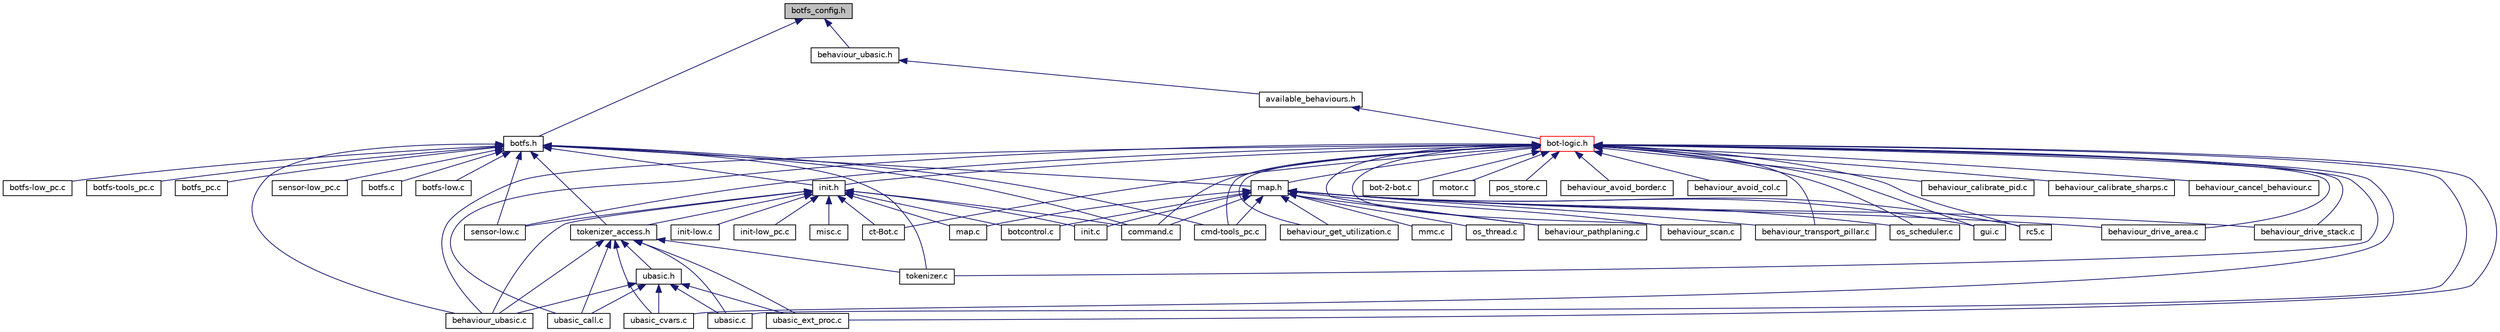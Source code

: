 digraph G
{
  edge [fontname="Helvetica",fontsize="10",labelfontname="Helvetica",labelfontsize="10"];
  node [fontname="Helvetica",fontsize="10",shape=record];
  Node1 [label="botfs_config.h",height=0.2,width=0.4,color="black", fillcolor="grey75", style="filled" fontcolor="black"];
  Node1 -> Node2 [dir="back",color="midnightblue",fontsize="10",style="solid",fontname="Helvetica"];
  Node2 [label="botfs.h",height=0.2,width=0.4,color="black", fillcolor="white", style="filled",URL="$botfs_8h.html",tooltip="Dateisystem BotFS."];
  Node2 -> Node3 [dir="back",color="midnightblue",fontsize="10",style="solid",fontname="Helvetica"];
  Node3 [label="botfs.c",height=0.2,width=0.4,color="black", fillcolor="white", style="filled",URL="$botfs_8c.html",tooltip="Dateisystem BotFS."];
  Node2 -> Node4 [dir="back",color="midnightblue",fontsize="10",style="solid",fontname="Helvetica"];
  Node4 [label="command.c",height=0.2,width=0.4,color="black", fillcolor="white", style="filled",URL="$command_8c.html",tooltip="Kommando-Management."];
  Node2 -> Node5 [dir="back",color="midnightblue",fontsize="10",style="solid",fontname="Helvetica"];
  Node5 [label="behaviour_ubasic.c",height=0.2,width=0.4,color="black", fillcolor="white", style="filled",URL="$behaviour__ubasic_8c.html",tooltip="Basic-Interpreter als Verhalten."];
  Node2 -> Node6 [dir="back",color="midnightblue",fontsize="10",style="solid",fontname="Helvetica"];
  Node6 [label="tokenizer.c",height=0.2,width=0.4,color="black", fillcolor="white", style="filled",URL="$tokenizer_8c.html"];
  Node2 -> Node7 [dir="back",color="midnightblue",fontsize="10",style="solid",fontname="Helvetica"];
  Node7 [label="init.h",height=0.2,width=0.4,color="black", fillcolor="white", style="filled",URL="$init_8h.html",tooltip="Initialisierungsroutinen."];
  Node7 -> Node8 [dir="back",color="midnightblue",fontsize="10",style="solid",fontname="Helvetica"];
  Node8 [label="botcontrol.c",height=0.2,width=0.4,color="black", fillcolor="white", style="filled",URL="$botcontrol_8c.html",tooltip="High-level Steuerungsroutinen, z.B."];
  Node7 -> Node4 [dir="back",color="midnightblue",fontsize="10",style="solid",fontname="Helvetica"];
  Node7 -> Node9 [dir="back",color="midnightblue",fontsize="10",style="solid",fontname="Helvetica"];
  Node9 [label="ct-Bot.c",height=0.2,width=0.4,color="black", fillcolor="white", style="filled",URL="$ct-Bot_8c.html",tooltip="Bot-Hauptprogramm."];
  Node7 -> Node10 [dir="back",color="midnightblue",fontsize="10",style="solid",fontname="Helvetica"];
  Node10 [label="init.c",height=0.2,width=0.4,color="black", fillcolor="white", style="filled",URL="$init_8c.html",tooltip="Initialisierungsroutinen."];
  Node7 -> Node11 [dir="back",color="midnightblue",fontsize="10",style="solid",fontname="Helvetica"];
  Node11 [label="map.c",height=0.2,width=0.4,color="black", fillcolor="white", style="filled",URL="$map_8c.html",tooltip="Karte."];
  Node7 -> Node5 [dir="back",color="midnightblue",fontsize="10",style="solid",fontname="Helvetica"];
  Node7 -> Node12 [dir="back",color="midnightblue",fontsize="10",style="solid",fontname="Helvetica"];
  Node12 [label="tokenizer_access.h",height=0.2,width=0.4,color="black", fillcolor="white", style="filled",URL="$tokenizer__access_8h.html"];
  Node12 -> Node5 [dir="back",color="midnightblue",fontsize="10",style="solid",fontname="Helvetica"];
  Node12 -> Node6 [dir="back",color="midnightblue",fontsize="10",style="solid",fontname="Helvetica"];
  Node12 -> Node13 [dir="back",color="midnightblue",fontsize="10",style="solid",fontname="Helvetica"];
  Node13 [label="ubasic.c",height=0.2,width=0.4,color="black", fillcolor="white", style="filled",URL="$ubasic_8c.html"];
  Node12 -> Node14 [dir="back",color="midnightblue",fontsize="10",style="solid",fontname="Helvetica"];
  Node14 [label="ubasic_call.c",height=0.2,width=0.4,color="black", fillcolor="white", style="filled",URL="$ubasic__call_8c.html"];
  Node12 -> Node15 [dir="back",color="midnightblue",fontsize="10",style="solid",fontname="Helvetica"];
  Node15 [label="ubasic_cvars.c",height=0.2,width=0.4,color="black", fillcolor="white", style="filled",URL="$ubasic__cvars_8c.html"];
  Node12 -> Node16 [dir="back",color="midnightblue",fontsize="10",style="solid",fontname="Helvetica"];
  Node16 [label="ubasic_ext_proc.c",height=0.2,width=0.4,color="black", fillcolor="white", style="filled",URL="$ubasic__ext__proc_8c.html"];
  Node12 -> Node17 [dir="back",color="midnightblue",fontsize="10",style="solid",fontname="Helvetica"];
  Node17 [label="ubasic.h",height=0.2,width=0.4,color="black", fillcolor="white", style="filled",URL="$ubasic_8h.html"];
  Node17 -> Node5 [dir="back",color="midnightblue",fontsize="10",style="solid",fontname="Helvetica"];
  Node17 -> Node13 [dir="back",color="midnightblue",fontsize="10",style="solid",fontname="Helvetica"];
  Node17 -> Node14 [dir="back",color="midnightblue",fontsize="10",style="solid",fontname="Helvetica"];
  Node17 -> Node15 [dir="back",color="midnightblue",fontsize="10",style="solid",fontname="Helvetica"];
  Node17 -> Node16 [dir="back",color="midnightblue",fontsize="10",style="solid",fontname="Helvetica"];
  Node7 -> Node18 [dir="back",color="midnightblue",fontsize="10",style="solid",fontname="Helvetica"];
  Node18 [label="init-low.c",height=0.2,width=0.4,color="black", fillcolor="white", style="filled",URL="$init-low_8c.html",tooltip="Initialisierungsroutinen fuer MCU."];
  Node7 -> Node19 [dir="back",color="midnightblue",fontsize="10",style="solid",fontname="Helvetica"];
  Node19 [label="sensor-low.c",height=0.2,width=0.4,color="black", fillcolor="white", style="filled",URL="$sensor-low_8c.html",tooltip="Low-Level Routinen fuer die Sensor Steuerung des c&#39;t-Bots."];
  Node7 -> Node20 [dir="back",color="midnightblue",fontsize="10",style="solid",fontname="Helvetica"];
  Node20 [label="init-low_pc.c",height=0.2,width=0.4,color="black", fillcolor="white", style="filled",URL="$init-low__pc_8c.html",tooltip="Initialisierungsroutinen fuer PC."];
  Node7 -> Node21 [dir="back",color="midnightblue",fontsize="10",style="solid",fontname="Helvetica"];
  Node21 [label="misc.c",height=0.2,width=0.4,color="black", fillcolor="white", style="filled",URL="$misc_8c.html",tooltip="Sonstige Display-Anzeigefunktionen, die in keine andere Datei so richtig passen."];
  Node2 -> Node22 [dir="back",color="midnightblue",fontsize="10",style="solid",fontname="Helvetica"];
  Node22 [label="map.h",height=0.2,width=0.4,color="black", fillcolor="white", style="filled",URL="$map_8h.html",tooltip="Karte."];
  Node22 -> Node8 [dir="back",color="midnightblue",fontsize="10",style="solid",fontname="Helvetica"];
  Node22 -> Node4 [dir="back",color="midnightblue",fontsize="10",style="solid",fontname="Helvetica"];
  Node22 -> Node10 [dir="back",color="midnightblue",fontsize="10",style="solid",fontname="Helvetica"];
  Node22 -> Node11 [dir="back",color="midnightblue",fontsize="10",style="solid",fontname="Helvetica"];
  Node22 -> Node23 [dir="back",color="midnightblue",fontsize="10",style="solid",fontname="Helvetica"];
  Node23 [label="behaviour_drive_area.c",height=0.2,width=0.4,color="black", fillcolor="white", style="filled",URL="$behaviour__drive__area_8c.html",tooltip="Flaechendeckendes Fahren als Verhalten (Staubsauger)"];
  Node22 -> Node24 [dir="back",color="midnightblue",fontsize="10",style="solid",fontname="Helvetica"];
  Node24 [label="behaviour_drive_stack.c",height=0.2,width=0.4,color="black", fillcolor="white", style="filled",URL="$behaviour__drive__stack_8c.html",tooltip="Anfahren aller auf dem Stack befindlichen Punkte."];
  Node22 -> Node25 [dir="back",color="midnightblue",fontsize="10",style="solid",fontname="Helvetica"];
  Node25 [label="behaviour_get_utilization.c",height=0.2,width=0.4,color="black", fillcolor="white", style="filled",URL="$behaviour__get__utilization_8c.html",tooltip="Misst die CPU-Auslastung eines anderen Verhaltens."];
  Node22 -> Node26 [dir="back",color="midnightblue",fontsize="10",style="solid",fontname="Helvetica"];
  Node26 [label="behaviour_pathplaning.c",height=0.2,width=0.4,color="black", fillcolor="white", style="filled",URL="$behaviour__pathplaning_8c.html",tooltip="Wave-Pfadplanungsverhalten."];
  Node22 -> Node27 [dir="back",color="midnightblue",fontsize="10",style="solid",fontname="Helvetica"];
  Node27 [label="behaviour_scan.c",height=0.2,width=0.4,color="black", fillcolor="white", style="filled",URL="$behaviour__scan_8c.html",tooltip="Scannt die Umgebung und traegt sie in die Karte ein."];
  Node22 -> Node28 [dir="back",color="midnightblue",fontsize="10",style="solid",fontname="Helvetica"];
  Node28 [label="behaviour_transport_pillar.c",height=0.2,width=0.4,color="black", fillcolor="white", style="filled",URL="$behaviour__transport__pillar_8c.html",tooltip="Bot startet von einem Farb-Startpad und entdeckt die Welt, bis er auf ein anderes Farbpad stoesst..."];
  Node22 -> Node29 [dir="back",color="midnightblue",fontsize="10",style="solid",fontname="Helvetica"];
  Node29 [label="mmc.c",height=0.2,width=0.4,color="black", fillcolor="white", style="filled",URL="$mmc_8c.html",tooltip="Routinen zum Auslesen/Schreiben einer MMC-Karte."];
  Node22 -> Node30 [dir="back",color="midnightblue",fontsize="10",style="solid",fontname="Helvetica"];
  Node30 [label="os_scheduler.c",height=0.2,width=0.4,color="black", fillcolor="white", style="filled",URL="$os__scheduler_8c.html",tooltip="Mini-Scheduler fuer BotOS."];
  Node22 -> Node31 [dir="back",color="midnightblue",fontsize="10",style="solid",fontname="Helvetica"];
  Node31 [label="os_thread.c",height=0.2,width=0.4,color="black", fillcolor="white", style="filled",URL="$os__thread_8c.html",tooltip="Threadmanagement fuer BotOS."];
  Node22 -> Node32 [dir="back",color="midnightblue",fontsize="10",style="solid",fontname="Helvetica"];
  Node32 [label="cmd-tools_pc.c",height=0.2,width=0.4,color="black", fillcolor="white", style="filled",URL="$cmd-tools__pc_8c.html",tooltip="Funktionen, die per Commandline-Switch aufgerufen werden koennen."];
  Node22 -> Node33 [dir="back",color="midnightblue",fontsize="10",style="solid",fontname="Helvetica"];
  Node33 [label="gui.c",height=0.2,width=0.4,color="black", fillcolor="white", style="filled",URL="$gui_8c.html",tooltip="Display-GUI des Bots."];
  Node22 -> Node34 [dir="back",color="midnightblue",fontsize="10",style="solid",fontname="Helvetica"];
  Node34 [label="rc5.c",height=0.2,width=0.4,color="black", fillcolor="white", style="filled",URL="$rc5_8c.html",tooltip="RC5-Fernbedienung / Basic-Tasten-Handler."];
  Node2 -> Node12 [dir="back",color="midnightblue",fontsize="10",style="solid",fontname="Helvetica"];
  Node2 -> Node35 [dir="back",color="midnightblue",fontsize="10",style="solid",fontname="Helvetica"];
  Node35 [label="botfs-low.c",height=0.2,width=0.4,color="black", fillcolor="white", style="filled",URL="$botfs-low_8c.html",tooltip="Low-Level-Funktionen des Dateisystems BotFS fuer MCU."];
  Node2 -> Node19 [dir="back",color="midnightblue",fontsize="10",style="solid",fontname="Helvetica"];
  Node2 -> Node36 [dir="back",color="midnightblue",fontsize="10",style="solid",fontname="Helvetica"];
  Node36 [label="botfs-low_pc.c",height=0.2,width=0.4,color="black", fillcolor="white", style="filled",URL="$botfs-low__pc_8c.html",tooltip="Low-Level-Funktionen des Dateisystems BotFS fuer PC."];
  Node2 -> Node37 [dir="back",color="midnightblue",fontsize="10",style="solid",fontname="Helvetica"];
  Node37 [label="botfs-tools_pc.c",height=0.2,width=0.4,color="black", fillcolor="white", style="filled",URL="$botfs-tools__pc_8c.html",tooltip="Management-Funktionen des Dateisystems BotFS fuer PC."];
  Node2 -> Node38 [dir="back",color="midnightblue",fontsize="10",style="solid",fontname="Helvetica"];
  Node38 [label="botfs_pc.c",height=0.2,width=0.4,color="black", fillcolor="white", style="filled",URL="$botfs__pc_8c.html",tooltip="PC-only Teile des Dateisystems BotFS."];
  Node2 -> Node32 [dir="back",color="midnightblue",fontsize="10",style="solid",fontname="Helvetica"];
  Node2 -> Node39 [dir="back",color="midnightblue",fontsize="10",style="solid",fontname="Helvetica"];
  Node39 [label="sensor-low_pc.c",height=0.2,width=0.4,color="black", fillcolor="white", style="filled",URL="$sensor-low__pc_8c.html",tooltip="Low-Level Routinen fuer die Sensor Steuerung des c&#39;t-Bots."];
  Node1 -> Node40 [dir="back",color="midnightblue",fontsize="10",style="solid",fontname="Helvetica"];
  Node40 [label="behaviour_ubasic.h",height=0.2,width=0.4,color="black", fillcolor="white", style="filled",URL="$behaviour__ubasic_8h.html",tooltip="Basic-Interpreter als Verhalten."];
  Node40 -> Node41 [dir="back",color="midnightblue",fontsize="10",style="solid",fontname="Helvetica"];
  Node41 [label="available_behaviours.h",height=0.2,width=0.4,color="black", fillcolor="white", style="filled",URL="$available__behaviours_8h.html",tooltip="globale Schalter fuer die einzelnen Verhalten"];
  Node41 -> Node42 [dir="back",color="midnightblue",fontsize="10",style="solid",fontname="Helvetica"];
  Node42 [label="bot-logic.h",height=0.2,width=0.4,color="red", fillcolor="white", style="filled",URL="$bot-logic_8h.html",tooltip="High-Level-Routinen fuer die Steuerung des c&#39;t-Bots."];
  Node42 -> Node43 [dir="back",color="midnightblue",fontsize="10",style="solid",fontname="Helvetica"];
  Node43 [label="bot-2-bot.c",height=0.2,width=0.4,color="black", fillcolor="white", style="filled",URL="$bot-2-bot_8c.html",tooltip="Bot-2-Bot-Kommunikation."];
  Node42 -> Node4 [dir="back",color="midnightblue",fontsize="10",style="solid",fontname="Helvetica"];
  Node42 -> Node9 [dir="back",color="midnightblue",fontsize="10",style="solid",fontname="Helvetica"];
  Node42 -> Node44 [dir="back",color="midnightblue",fontsize="10",style="solid",fontname="Helvetica"];
  Node44 [label="motor.c",height=0.2,width=0.4,color="black", fillcolor="white", style="filled",URL="$motor_8c.html",tooltip="High-Level-Routinen fuer die Motorsteuerung des c&#39;t-Bot."];
  Node42 -> Node45 [dir="back",color="midnightblue",fontsize="10",style="solid",fontname="Helvetica"];
  Node45 [label="pos_store.c",height=0.2,width=0.4,color="black", fillcolor="white", style="filled",URL="$pos__store_8c.html",tooltip="Implementierung eines Positionsspeichers mit den ueblichen Stackbefehlen push(), pop() und FIFO-Befeh..."];
  Node42 -> Node46 [dir="back",color="midnightblue",fontsize="10",style="solid",fontname="Helvetica"];
  Node46 [label="behaviour_avoid_border.c",height=0.2,width=0.4,color="black", fillcolor="white", style="filled",URL="$behaviour__avoid__border_8c.html",tooltip="Vermeide Abgruende."];
  Node42 -> Node47 [dir="back",color="midnightblue",fontsize="10",style="solid",fontname="Helvetica"];
  Node47 [label="behaviour_avoid_col.c",height=0.2,width=0.4,color="black", fillcolor="white", style="filled",URL="$behaviour__avoid__col_8c.html",tooltip="Vermeide Kollisionen."];
  Node42 -> Node48 [dir="back",color="midnightblue",fontsize="10",style="solid",fontname="Helvetica"];
  Node48 [label="behaviour_calibrate_pid.c",height=0.2,width=0.4,color="black", fillcolor="white", style="filled",URL="$behaviour__calibrate__pid_8c.html",tooltip="Kalibriert die Motorregelung des Bots."];
  Node42 -> Node49 [dir="back",color="midnightblue",fontsize="10",style="solid",fontname="Helvetica"];
  Node49 [label="behaviour_calibrate_sharps.c",height=0.2,width=0.4,color="black", fillcolor="white", style="filled",URL="$behaviour__calibrate__sharps_8c.html",tooltip="Kalibriert die Distanzsensoren des Bots."];
  Node42 -> Node50 [dir="back",color="midnightblue",fontsize="10",style="solid",fontname="Helvetica"];
  Node50 [label="behaviour_cancel_behaviour.c",height=0.2,width=0.4,color="black", fillcolor="white", style="filled",URL="$behaviour__cancel__behaviour_8c.html",tooltip="Deaktiviert ein anderes Verhalten in Abhaengigkeit einer Check-Funktion."];
  Node42 -> Node23 [dir="back",color="midnightblue",fontsize="10",style="solid",fontname="Helvetica"];
  Node42 -> Node24 [dir="back",color="midnightblue",fontsize="10",style="solid",fontname="Helvetica"];
  Node42 -> Node25 [dir="back",color="midnightblue",fontsize="10",style="solid",fontname="Helvetica"];
  Node42 -> Node26 [dir="back",color="midnightblue",fontsize="10",style="solid",fontname="Helvetica"];
  Node42 -> Node27 [dir="back",color="midnightblue",fontsize="10",style="solid",fontname="Helvetica"];
  Node42 -> Node28 [dir="back",color="midnightblue",fontsize="10",style="solid",fontname="Helvetica"];
  Node42 -> Node5 [dir="back",color="midnightblue",fontsize="10",style="solid",fontname="Helvetica"];
  Node42 -> Node6 [dir="back",color="midnightblue",fontsize="10",style="solid",fontname="Helvetica"];
  Node42 -> Node13 [dir="back",color="midnightblue",fontsize="10",style="solid",fontname="Helvetica"];
  Node42 -> Node14 [dir="back",color="midnightblue",fontsize="10",style="solid",fontname="Helvetica"];
  Node42 -> Node15 [dir="back",color="midnightblue",fontsize="10",style="solid",fontname="Helvetica"];
  Node42 -> Node16 [dir="back",color="midnightblue",fontsize="10",style="solid",fontname="Helvetica"];
  Node42 -> Node7 [dir="back",color="midnightblue",fontsize="10",style="solid",fontname="Helvetica"];
  Node42 -> Node22 [dir="back",color="midnightblue",fontsize="10",style="solid",fontname="Helvetica"];
  Node42 -> Node30 [dir="back",color="midnightblue",fontsize="10",style="solid",fontname="Helvetica"];
  Node42 -> Node19 [dir="back",color="midnightblue",fontsize="10",style="solid",fontname="Helvetica"];
  Node42 -> Node32 [dir="back",color="midnightblue",fontsize="10",style="solid",fontname="Helvetica"];
  Node42 -> Node33 [dir="back",color="midnightblue",fontsize="10",style="solid",fontname="Helvetica"];
  Node42 -> Node34 [dir="back",color="midnightblue",fontsize="10",style="solid",fontname="Helvetica"];
}
